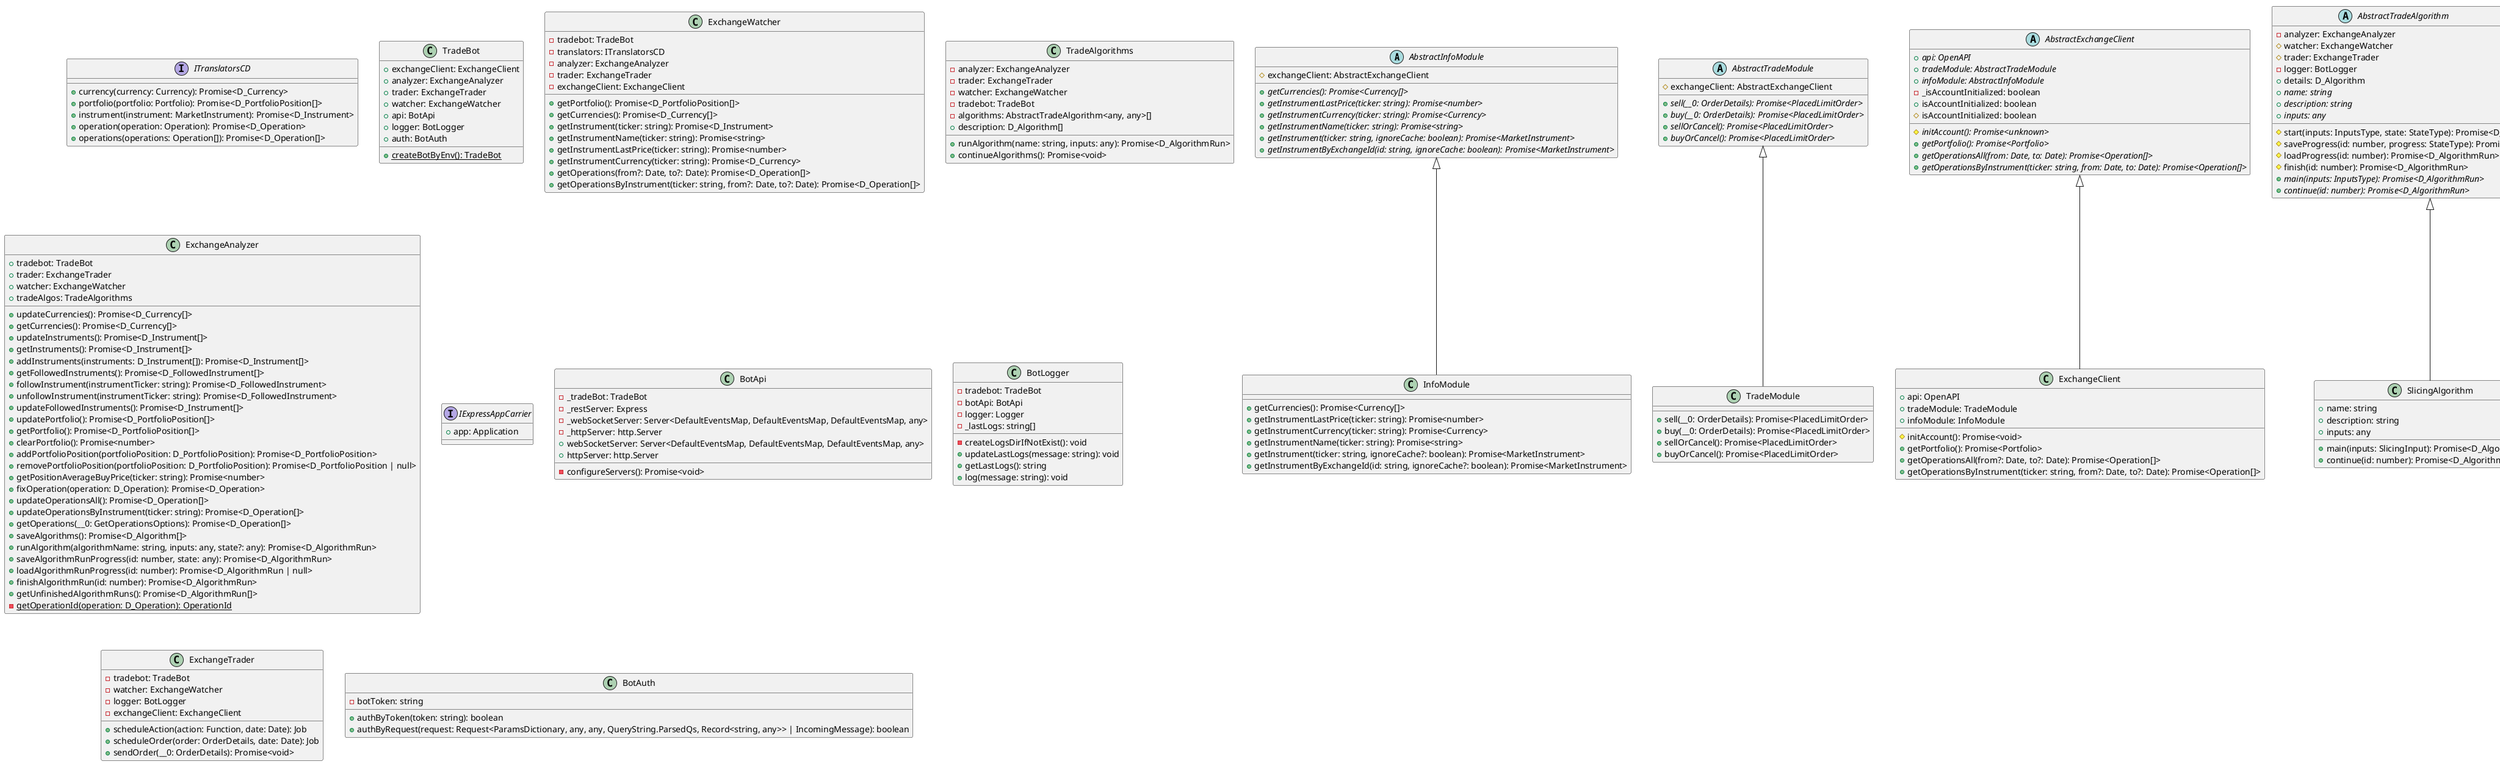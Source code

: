 @startuml
abstract class AbstractInfoModule {
    #exchangeClient: AbstractExchangeClient
    +{abstract} getCurrencies(): Promise<Currency[]>
    +{abstract} getInstrumentLastPrice(ticker: string): Promise<number>
    +{abstract} getInstrumentCurrency(ticker: string): Promise<Currency>
    +{abstract} getInstrumentName(ticker: string): Promise<string>
    +{abstract} getInstrument(ticker: string, ignoreCache: boolean): Promise<MarketInstrument>
    +{abstract} getInstrumentByExchangeId(id: string, ignoreCache: boolean): Promise<MarketInstrument>
}
interface ITranslatorsCD {
    +currency(currency: Currency): Promise<D_Currency>
    +portfolio(portfolio: Portfolio): Promise<D_PortfolioPosition[]>
    +instrument(instrument: MarketInstrument): Promise<D_Instrument>
    +operation(operation: Operation): Promise<D_Operation>
    +operations(operations: Operation[]): Promise<D_Operation[]>
}
abstract class AbstractTradeModule {
    #exchangeClient: AbstractExchangeClient
    +{abstract} sell(__0: OrderDetails): Promise<PlacedLimitOrder>
    +{abstract} buy(__0: OrderDetails): Promise<PlacedLimitOrder>
    +{abstract} sellOrCancel(): Promise<PlacedLimitOrder>
    +{abstract} buyOrCancel(): Promise<PlacedLimitOrder>
}
abstract class AbstractExchangeClient {
    +{abstract} api: OpenAPI
    +{abstract} tradeModule: AbstractTradeModule
    +{abstract} infoModule: AbstractInfoModule
    -_isAccountInitialized: boolean
    +isAccountInitialized: boolean
    #isAccountInitialized: boolean
    #{abstract} initAccount(): Promise<unknown>
    +{abstract} getPortfolio(): Promise<Portfolio>
    +{abstract} getOperationsAll(from: Date, to: Date): Promise<Operation[]>
    +{abstract} getOperationsByInstrument(ticker: string, from: Date, to: Date): Promise<Operation[]>
}
class InfoModule extends AbstractInfoModule {
    +getCurrencies(): Promise<Currency[]>
    +getInstrumentLastPrice(ticker: string): Promise<number>
    +getInstrumentCurrency(ticker: string): Promise<Currency>
    +getInstrumentName(ticker: string): Promise<string>
    +getInstrument(ticker: string, ignoreCache?: boolean): Promise<MarketInstrument>
    +getInstrumentByExchangeId(id: string, ignoreCache?: boolean): Promise<MarketInstrument>
}
class ExchangeClient extends AbstractExchangeClient {
    +api: OpenAPI
    +tradeModule: TradeModule
    +infoModule: InfoModule
    #initAccount(): Promise<void>
    +getPortfolio(): Promise<Portfolio>
    +getOperationsAll(from?: Date, to?: Date): Promise<Operation[]>
    +getOperationsByInstrument(ticker: string, from?: Date, to?: Date): Promise<Operation[]>
}
class TradeModule extends AbstractTradeModule {
    +sell(__0: OrderDetails): Promise<PlacedLimitOrder>
    +buy(__0: OrderDetails): Promise<PlacedLimitOrder>
    +sellOrCancel(): Promise<PlacedLimitOrder>
    +buyOrCancel(): Promise<PlacedLimitOrder>
}
class TradeBot {
    +exchangeClient: ExchangeClient
    +analyzer: ExchangeAnalyzer
    +trader: ExchangeTrader
    +watcher: ExchangeWatcher
    +api: BotApi
    +logger: BotLogger
    +auth: BotAuth
    +{static} createBotByEnv(): TradeBot
}
class ExchangeWatcher {
    -tradebot: TradeBot
    -translators: ITranslatorsCD
    -analyzer: ExchangeAnalyzer
    -trader: ExchangeTrader
    -exchangeClient: ExchangeClient
    +getPortfolio(): Promise<D_PortfolioPosition[]>
    +getCurrencies(): Promise<D_Currency[]>
    +getInstrument(ticker: string): Promise<D_Instrument>
    +getInstrumentName(ticker: string): Promise<string>
    +getInstrumentLastPrice(ticker: string): Promise<number>
    +getInstrumentCurrency(ticker: string): Promise<D_Currency>
    +getOperations(from?: Date, to?: Date): Promise<D_Operation[]>
    +getOperationsByInstrument(ticker: string, from?: Date, to?: Date): Promise<D_Operation[]>
}
abstract class AbstractTradeAlgorithm<InputsType, StateType> {
    -analyzer: ExchangeAnalyzer
    #watcher: ExchangeWatcher
    #trader: ExchangeTrader
    -logger: BotLogger
    +details: D_Algorithm
    #start(inputs: InputsType, state: StateType): Promise<D_AlgorithmRun>
    #saveProgress(id: number, progress: StateType): Promise<D_AlgorithmRun>
    #loadProgress(id: number): Promise<D_AlgorithmRun>
    #finish(id: number): Promise<D_AlgorithmRun>
    +{abstract} name: string
    +{abstract} description: string
    +{abstract} inputs: any
    +{abstract} main(inputs: InputsType): Promise<D_AlgorithmRun>
    +{abstract} continue(id: number): Promise<D_AlgorithmRun>
}
class SlicingAlgorithm extends AbstractTradeAlgorithm {
    +name: string
    +description: string
    +inputs: any
    +main(inputs: SlicingInput): Promise<D_AlgorithmRun>
    +continue(id: number): Promise<D_AlgorithmRun>
}
class TradeAlgorithms {
    -analyzer: ExchangeAnalyzer
    -trader: ExchangeTrader
    -watcher: ExchangeWatcher
    -tradebot: TradeBot
    -algorithms: AbstractTradeAlgorithm<any, any>[]
    +description: D_Algorithm[]
    +runAlgorithm(name: string, inputs: any): Promise<D_AlgorithmRun>
    +continueAlgorithms(): Promise<void>
}
class ExchangeAnalyzer {
    +tradebot: TradeBot
    +trader: ExchangeTrader
    +watcher: ExchangeWatcher
    +tradeAlgos: TradeAlgorithms
    +updateCurrencies(): Promise<D_Currency[]>
    +getCurrencies(): Promise<D_Currency[]>
    +updateInstruments(): Promise<D_Instrument[]>
    +getInstruments(): Promise<D_Instrument[]>
    +addInstruments(instruments: D_Instrument[]): Promise<D_Instrument[]>
    +getFollowedInstruments(): Promise<D_FollowedInstrument[]>
    +followInstrument(instrumentTicker: string): Promise<D_FollowedInstrument>
    +unfollowInstrument(instrumentTicker: string): Promise<D_FollowedInstrument>
    +updateFollowedInstruments(): Promise<D_Instrument[]>
    +updatePortfolio(): Promise<D_PortfolioPosition[]>
    +getPortfolio(): Promise<D_PortfolioPosition[]>
    +clearPortfolio(): Promise<number>
    +addPortfolioPosition(portfolioPosition: D_PortfolioPosition): Promise<D_PortfolioPosition>
    +removePortfolioPosition(portfolioPosition: D_PortfolioPosition): Promise<D_PortfolioPosition | null>
    +getPositionAverageBuyPrice(ticker: string): Promise<number>
    +fixOperation(operation: D_Operation): Promise<D_Operation>
    +updateOperationsAll(): Promise<D_Operation[]>
    +updateOperationsByInstrument(ticker: string): Promise<D_Operation[]>
    +getOperations(__0: GetOperationsOptions): Promise<D_Operation[]>
    +saveAlgorithms(): Promise<D_Algorithm[]>
    +runAlgorithm(algorithmName: string, inputs: any, state?: any): Promise<D_AlgorithmRun>
    +saveAlgorithmRunProgress(id: number, state: any): Promise<D_AlgorithmRun>
    +loadAlgorithmRunProgress(id: number): Promise<D_AlgorithmRun | null>
    +finishAlgorithmRun(id: number): Promise<D_AlgorithmRun>
    +getUnfinishedAlgorithmRuns(): Promise<D_AlgorithmRun[]>
    -{static} getOperationId(operation: D_Operation): OperationId
}
interface IExpressAppCarrier {
    +app: Application
}
class BotApi {
    -_tradeBot: TradeBot
    -_restServer: Express
    -_webSocketServer: Server<DefaultEventsMap, DefaultEventsMap, DefaultEventsMap, any>
    -_httpServer: http.Server
    -configureServers(): Promise<void>
    +webSocketServer: Server<DefaultEventsMap, DefaultEventsMap, DefaultEventsMap, any>
    +httpServer: http.Server
}
class BotLogger {
    -tradebot: TradeBot
    -botApi: BotApi
    -logger: Logger
    -_lastLogs: string[]
    -createLogsDirIfNotExist(): void
    +updateLastLogs(message: string): void
    +getLastLogs(): string
    +log(message: string): void
}
class ExchangeTrader {
    -tradebot: TradeBot
    -watcher: ExchangeWatcher
    -logger: BotLogger
    -exchangeClient: ExchangeClient
    +scheduleAction(action: Function, date: Date): Job
    +scheduleOrder(order: OrderDetails, date: Date): Job
    +sendOrder(__0: OrderDetails): Promise<void>
}
class BotAuth {
    -botToken: string
    +authByToken(token: string): boolean
    +authByRequest(request: Request<ParamsDictionary, any, any, QueryString.ParsedQs, Record<string, any>> | IncomingMessage): boolean
}
@enduml
